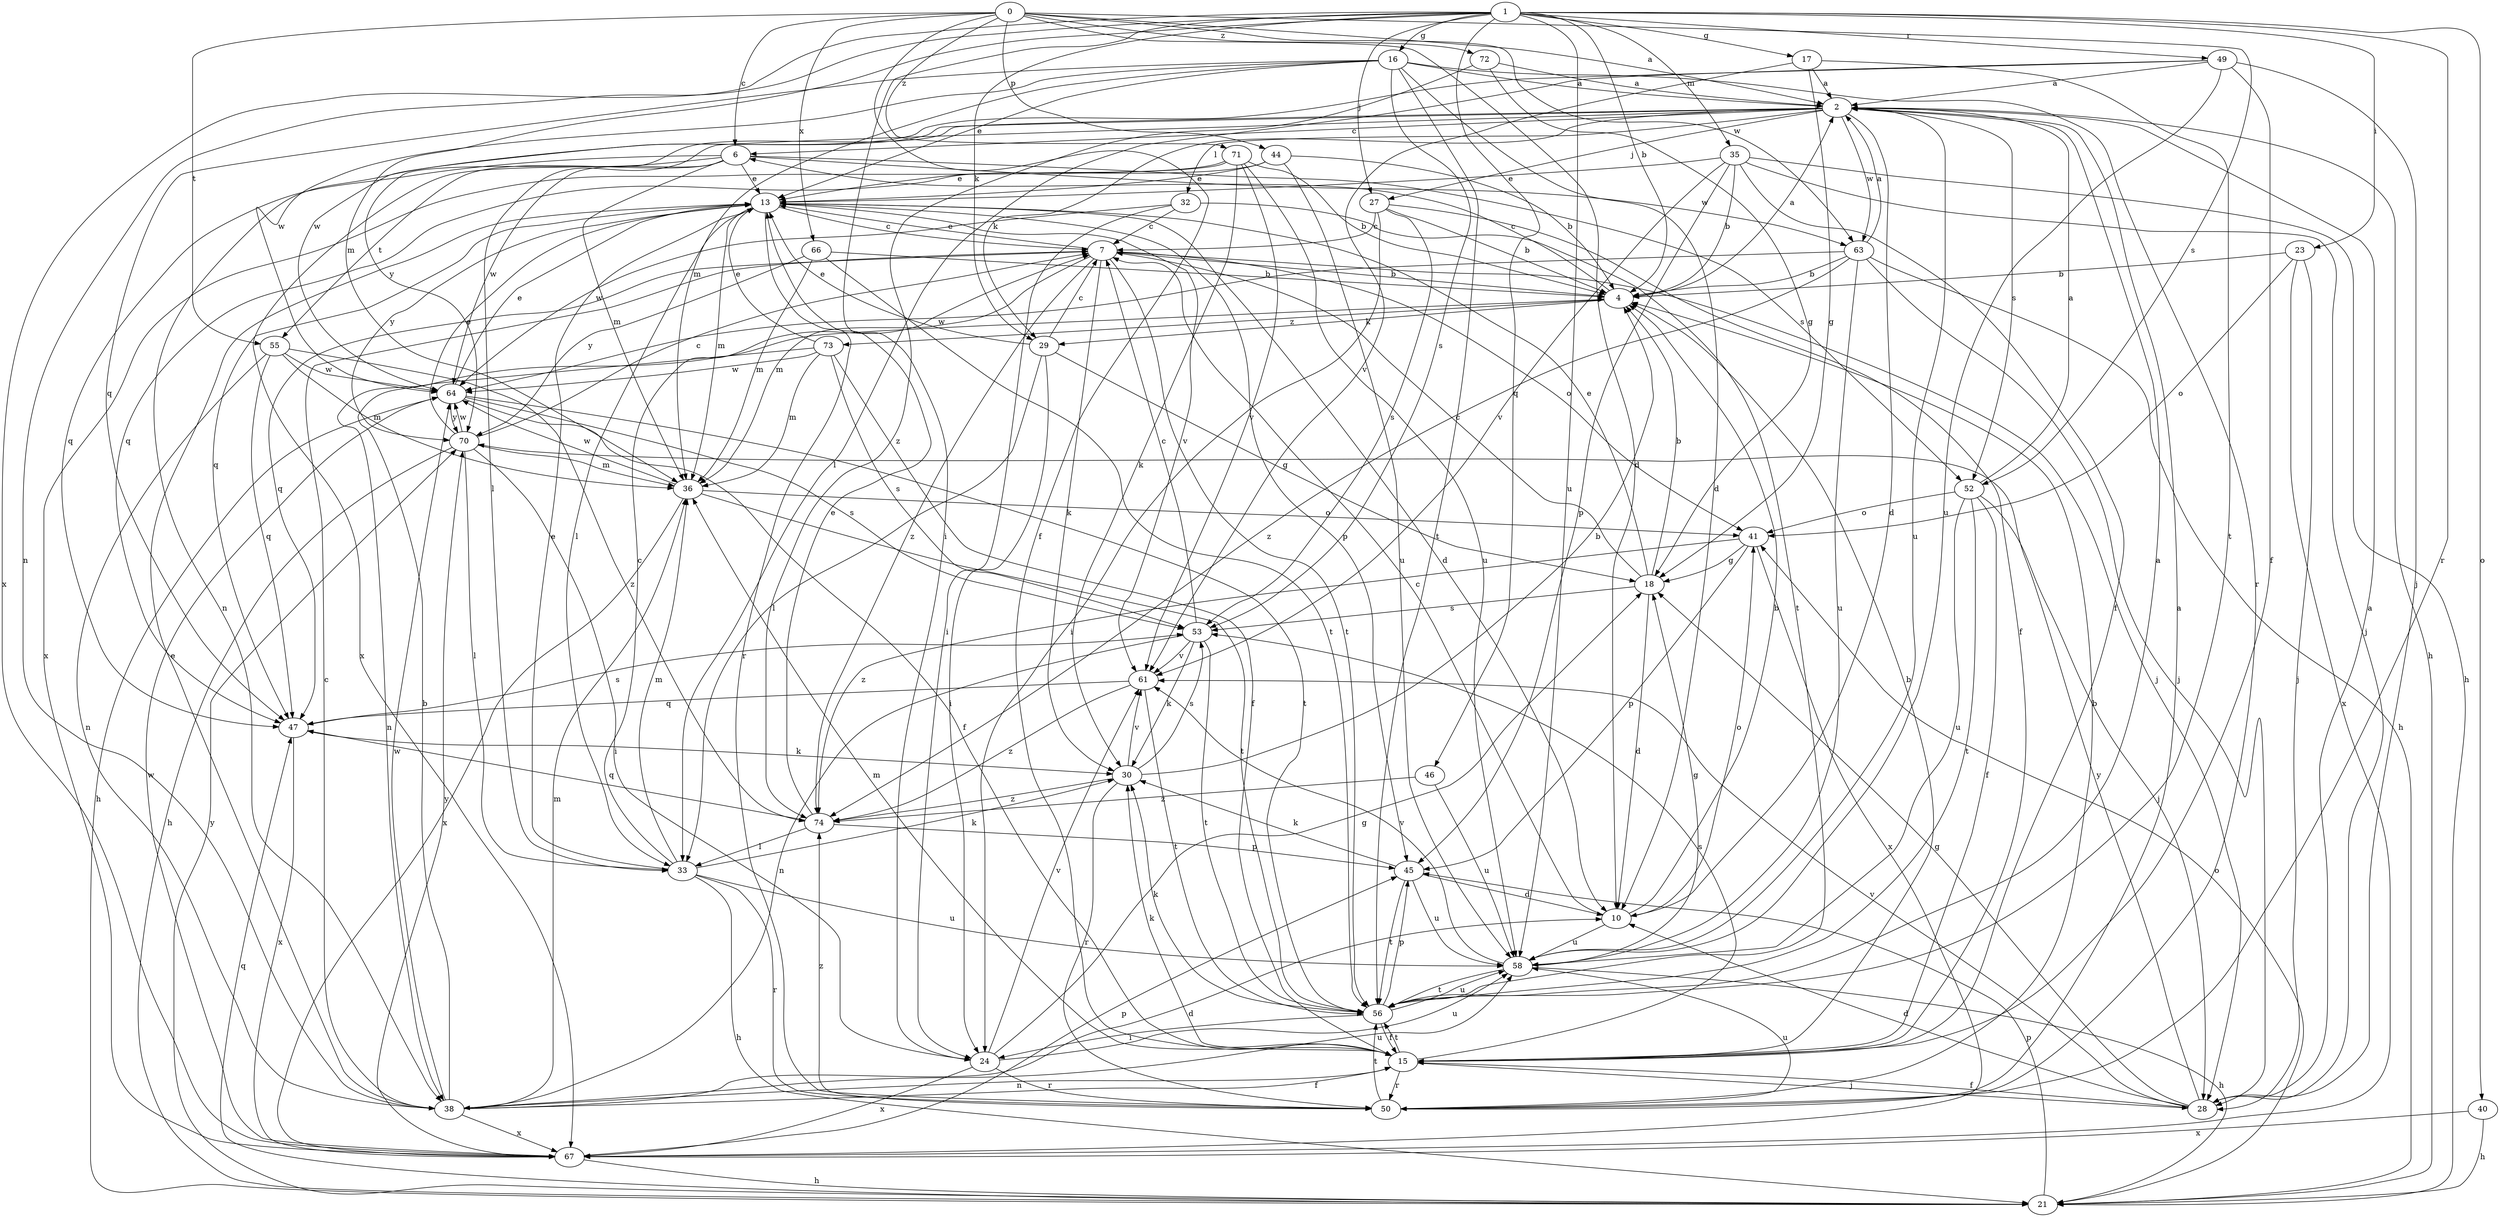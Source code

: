 strict digraph  {
0;
1;
2;
4;
6;
7;
10;
13;
15;
16;
17;
18;
21;
23;
24;
27;
28;
29;
30;
32;
33;
35;
36;
38;
40;
41;
44;
45;
46;
47;
49;
50;
52;
53;
55;
56;
58;
61;
63;
64;
66;
67;
70;
71;
72;
73;
74;
0 -> 2  [label=a];
0 -> 6  [label=c];
0 -> 10  [label=d];
0 -> 15  [label=f];
0 -> 44  [label=p];
0 -> 52  [label=s];
0 -> 55  [label=t];
0 -> 63  [label=w];
0 -> 66  [label=x];
0 -> 71  [label=z];
0 -> 72  [label=z];
1 -> 4  [label=b];
1 -> 16  [label=g];
1 -> 17  [label=g];
1 -> 23  [label=i];
1 -> 24  [label=i];
1 -> 27  [label=j];
1 -> 29  [label=k];
1 -> 35  [label=m];
1 -> 36  [label=m];
1 -> 38  [label=n];
1 -> 40  [label=o];
1 -> 46  [label=q];
1 -> 49  [label=r];
1 -> 50  [label=r];
1 -> 58  [label=u];
1 -> 67  [label=x];
2 -> 6  [label=c];
2 -> 10  [label=d];
2 -> 21  [label=h];
2 -> 27  [label=j];
2 -> 29  [label=k];
2 -> 32  [label=l];
2 -> 33  [label=l];
2 -> 38  [label=n];
2 -> 52  [label=s];
2 -> 58  [label=u];
2 -> 63  [label=w];
2 -> 70  [label=y];
4 -> 2  [label=a];
4 -> 6  [label=c];
4 -> 29  [label=k];
4 -> 73  [label=z];
6 -> 13  [label=e];
6 -> 36  [label=m];
6 -> 47  [label=q];
6 -> 52  [label=s];
6 -> 55  [label=t];
6 -> 63  [label=w];
6 -> 64  [label=w];
6 -> 67  [label=x];
7 -> 4  [label=b];
7 -> 13  [label=e];
7 -> 28  [label=j];
7 -> 30  [label=k];
7 -> 36  [label=m];
7 -> 41  [label=o];
7 -> 47  [label=q];
7 -> 56  [label=t];
7 -> 74  [label=z];
10 -> 4  [label=b];
10 -> 7  [label=c];
10 -> 41  [label=o];
10 -> 58  [label=u];
13 -> 7  [label=c];
13 -> 10  [label=d];
13 -> 33  [label=l];
13 -> 36  [label=m];
13 -> 45  [label=p];
13 -> 47  [label=q];
13 -> 50  [label=r];
13 -> 61  [label=v];
13 -> 70  [label=y];
15 -> 4  [label=b];
15 -> 28  [label=j];
15 -> 30  [label=k];
15 -> 36  [label=m];
15 -> 38  [label=n];
15 -> 50  [label=r];
15 -> 53  [label=s];
15 -> 56  [label=t];
16 -> 2  [label=a];
16 -> 10  [label=d];
16 -> 13  [label=e];
16 -> 36  [label=m];
16 -> 47  [label=q];
16 -> 50  [label=r];
16 -> 53  [label=s];
16 -> 56  [label=t];
16 -> 64  [label=w];
17 -> 2  [label=a];
17 -> 18  [label=g];
17 -> 56  [label=t];
17 -> 61  [label=v];
18 -> 4  [label=b];
18 -> 7  [label=c];
18 -> 10  [label=d];
18 -> 13  [label=e];
18 -> 53  [label=s];
21 -> 41  [label=o];
21 -> 45  [label=p];
21 -> 47  [label=q];
21 -> 70  [label=y];
23 -> 4  [label=b];
23 -> 28  [label=j];
23 -> 41  [label=o];
23 -> 67  [label=x];
24 -> 18  [label=g];
24 -> 50  [label=r];
24 -> 58  [label=u];
24 -> 61  [label=v];
24 -> 67  [label=x];
27 -> 4  [label=b];
27 -> 7  [label=c];
27 -> 15  [label=f];
27 -> 24  [label=i];
27 -> 53  [label=s];
28 -> 2  [label=a];
28 -> 10  [label=d];
28 -> 15  [label=f];
28 -> 18  [label=g];
28 -> 61  [label=v];
28 -> 70  [label=y];
29 -> 7  [label=c];
29 -> 13  [label=e];
29 -> 18  [label=g];
29 -> 24  [label=i];
29 -> 33  [label=l];
30 -> 4  [label=b];
30 -> 50  [label=r];
30 -> 53  [label=s];
30 -> 61  [label=v];
30 -> 74  [label=z];
32 -> 7  [label=c];
32 -> 24  [label=i];
32 -> 56  [label=t];
32 -> 64  [label=w];
33 -> 7  [label=c];
33 -> 13  [label=e];
33 -> 21  [label=h];
33 -> 30  [label=k];
33 -> 36  [label=m];
33 -> 50  [label=r];
33 -> 58  [label=u];
35 -> 4  [label=b];
35 -> 13  [label=e];
35 -> 15  [label=f];
35 -> 21  [label=h];
35 -> 28  [label=j];
35 -> 45  [label=p];
35 -> 61  [label=v];
36 -> 41  [label=o];
36 -> 56  [label=t];
36 -> 64  [label=w];
36 -> 67  [label=x];
38 -> 4  [label=b];
38 -> 7  [label=c];
38 -> 10  [label=d];
38 -> 13  [label=e];
38 -> 15  [label=f];
38 -> 36  [label=m];
38 -> 58  [label=u];
38 -> 64  [label=w];
38 -> 67  [label=x];
40 -> 21  [label=h];
40 -> 67  [label=x];
41 -> 18  [label=g];
41 -> 45  [label=p];
41 -> 67  [label=x];
41 -> 74  [label=z];
44 -> 4  [label=b];
44 -> 13  [label=e];
44 -> 47  [label=q];
44 -> 58  [label=u];
45 -> 10  [label=d];
45 -> 30  [label=k];
45 -> 56  [label=t];
45 -> 58  [label=u];
46 -> 58  [label=u];
46 -> 74  [label=z];
47 -> 30  [label=k];
47 -> 53  [label=s];
47 -> 67  [label=x];
49 -> 2  [label=a];
49 -> 15  [label=f];
49 -> 28  [label=j];
49 -> 33  [label=l];
49 -> 58  [label=u];
49 -> 64  [label=w];
50 -> 2  [label=a];
50 -> 4  [label=b];
50 -> 56  [label=t];
50 -> 58  [label=u];
50 -> 74  [label=z];
52 -> 2  [label=a];
52 -> 15  [label=f];
52 -> 28  [label=j];
52 -> 41  [label=o];
52 -> 56  [label=t];
52 -> 58  [label=u];
53 -> 7  [label=c];
53 -> 30  [label=k];
53 -> 38  [label=n];
53 -> 56  [label=t];
53 -> 61  [label=v];
55 -> 36  [label=m];
55 -> 38  [label=n];
55 -> 47  [label=q];
55 -> 64  [label=w];
55 -> 74  [label=z];
56 -> 2  [label=a];
56 -> 15  [label=f];
56 -> 24  [label=i];
56 -> 30  [label=k];
56 -> 45  [label=p];
56 -> 58  [label=u];
58 -> 18  [label=g];
58 -> 21  [label=h];
58 -> 56  [label=t];
58 -> 61  [label=v];
61 -> 47  [label=q];
61 -> 56  [label=t];
61 -> 74  [label=z];
63 -> 2  [label=a];
63 -> 4  [label=b];
63 -> 21  [label=h];
63 -> 28  [label=j];
63 -> 58  [label=u];
63 -> 64  [label=w];
63 -> 74  [label=z];
64 -> 13  [label=e];
64 -> 15  [label=f];
64 -> 21  [label=h];
64 -> 53  [label=s];
64 -> 56  [label=t];
64 -> 70  [label=y];
66 -> 4  [label=b];
66 -> 36  [label=m];
66 -> 56  [label=t];
66 -> 70  [label=y];
67 -> 21  [label=h];
67 -> 45  [label=p];
67 -> 64  [label=w];
67 -> 70  [label=y];
70 -> 7  [label=c];
70 -> 13  [label=e];
70 -> 21  [label=h];
70 -> 24  [label=i];
70 -> 33  [label=l];
70 -> 36  [label=m];
70 -> 64  [label=w];
71 -> 4  [label=b];
71 -> 13  [label=e];
71 -> 30  [label=k];
71 -> 58  [label=u];
71 -> 61  [label=v];
71 -> 67  [label=x];
72 -> 2  [label=a];
72 -> 18  [label=g];
72 -> 74  [label=z];
73 -> 13  [label=e];
73 -> 15  [label=f];
73 -> 36  [label=m];
73 -> 38  [label=n];
73 -> 53  [label=s];
73 -> 64  [label=w];
74 -> 13  [label=e];
74 -> 33  [label=l];
74 -> 45  [label=p];
74 -> 47  [label=q];
}
